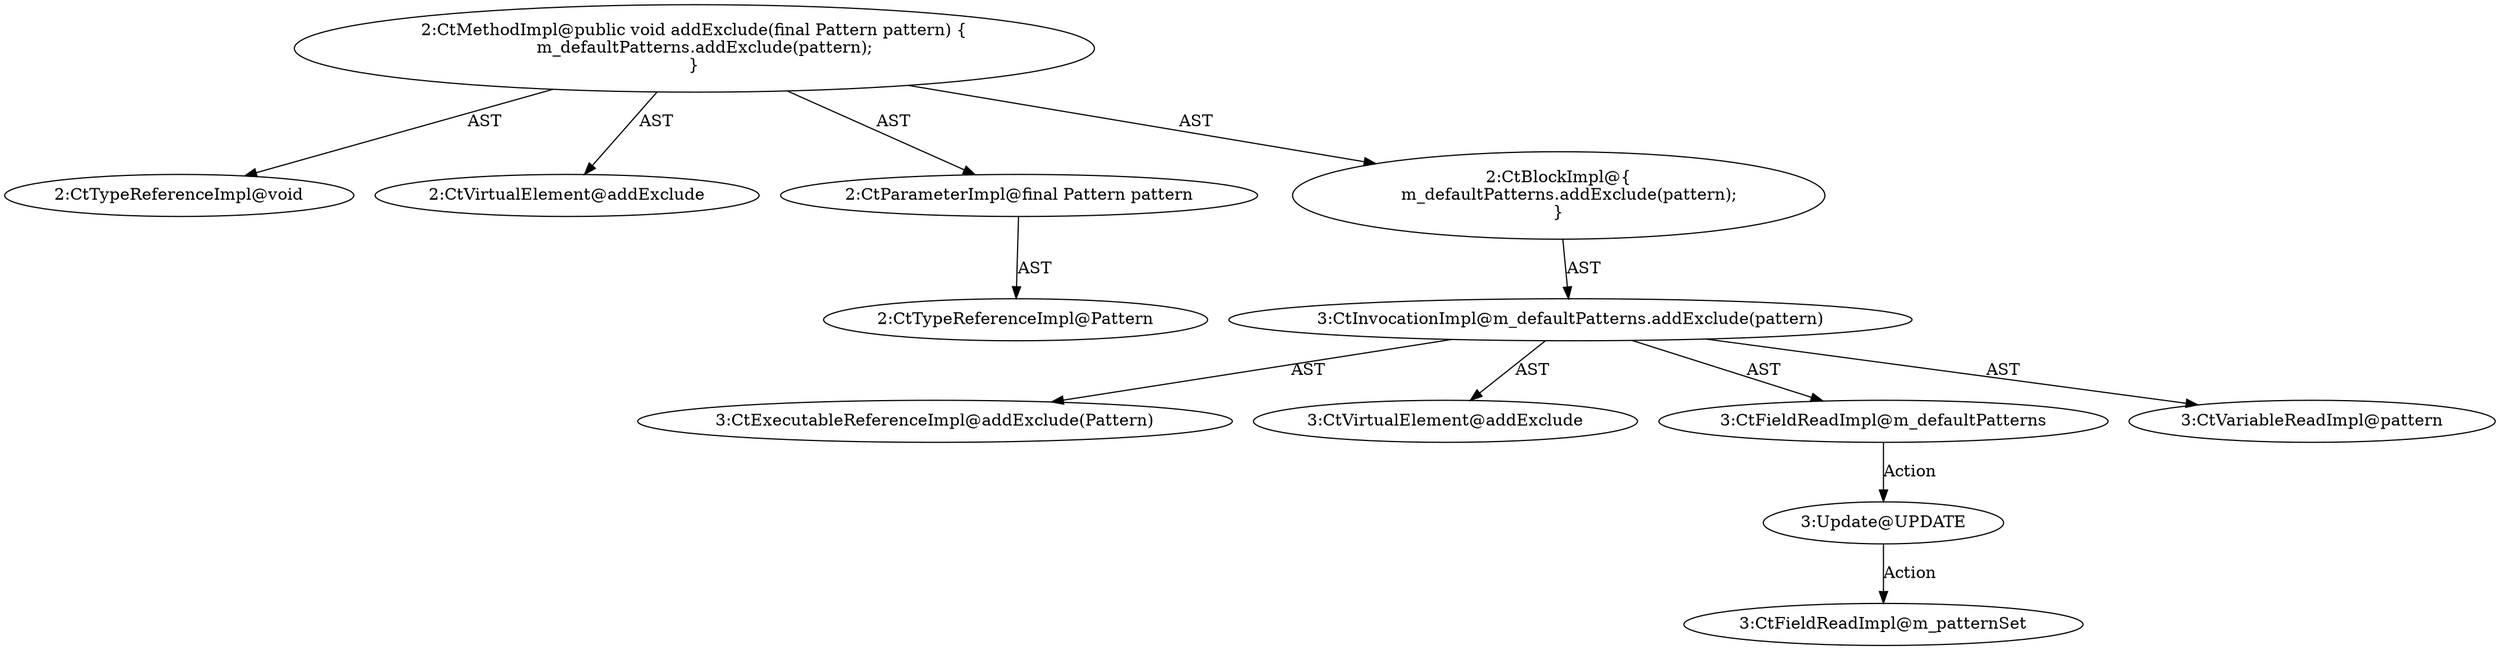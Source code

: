 digraph "addExclude#?,Pattern" {
0 [label="2:CtTypeReferenceImpl@void" shape=ellipse]
1 [label="2:CtVirtualElement@addExclude" shape=ellipse]
2 [label="2:CtParameterImpl@final Pattern pattern" shape=ellipse]
3 [label="2:CtTypeReferenceImpl@Pattern" shape=ellipse]
4 [label="3:CtExecutableReferenceImpl@addExclude(Pattern)" shape=ellipse]
5 [label="3:CtVirtualElement@addExclude" shape=ellipse]
6 [label="3:CtFieldReadImpl@m_defaultPatterns" shape=ellipse]
7 [label="3:CtVariableReadImpl@pattern" shape=ellipse]
8 [label="3:CtInvocationImpl@m_defaultPatterns.addExclude(pattern)" shape=ellipse]
9 [label="2:CtBlockImpl@\{
    m_defaultPatterns.addExclude(pattern);
\}" shape=ellipse]
10 [label="2:CtMethodImpl@public void addExclude(final Pattern pattern) \{
    m_defaultPatterns.addExclude(pattern);
\}" shape=ellipse]
11 [label="3:Update@UPDATE" shape=ellipse]
12 [label="3:CtFieldReadImpl@m_patternSet" shape=ellipse]
2 -> 3 [label="AST"];
6 -> 11 [label="Action"];
8 -> 5 [label="AST"];
8 -> 6 [label="AST"];
8 -> 4 [label="AST"];
8 -> 7 [label="AST"];
9 -> 8 [label="AST"];
10 -> 1 [label="AST"];
10 -> 0 [label="AST"];
10 -> 2 [label="AST"];
10 -> 9 [label="AST"];
11 -> 12 [label="Action"];
}
